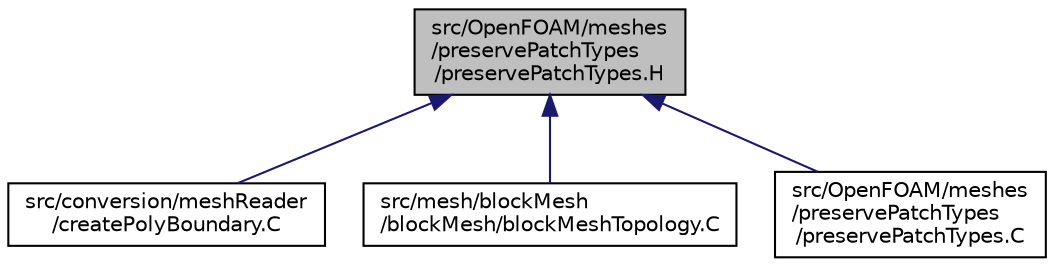 digraph "src/OpenFOAM/meshes/preservePatchTypes/preservePatchTypes.H"
{
  bgcolor="transparent";
  edge [fontname="Helvetica",fontsize="10",labelfontname="Helvetica",labelfontsize="10"];
  node [fontname="Helvetica",fontsize="10",shape=record];
  Node85 [label="src/OpenFOAM/meshes\l/preservePatchTypes\l/preservePatchTypes.H",height=0.2,width=0.4,color="black", fillcolor="grey75", style="filled", fontcolor="black"];
  Node85 -> Node86 [dir="back",color="midnightblue",fontsize="10",style="solid",fontname="Helvetica"];
  Node86 [label="src/conversion/meshReader\l/createPolyBoundary.C",height=0.2,width=0.4,color="black",URL="$a41513.html",tooltip="boundary faces "];
  Node85 -> Node87 [dir="back",color="midnightblue",fontsize="10",style="solid",fontname="Helvetica"];
  Node87 [label="src/mesh/blockMesh\l/blockMesh/blockMeshTopology.C",height=0.2,width=0.4,color="black",URL="$a07559.html"];
  Node85 -> Node88 [dir="back",color="midnightblue",fontsize="10",style="solid",fontname="Helvetica"];
  Node88 [label="src/OpenFOAM/meshes\l/preservePatchTypes\l/preservePatchTypes.C",height=0.2,width=0.4,color="black",URL="$a12611.html"];
}
